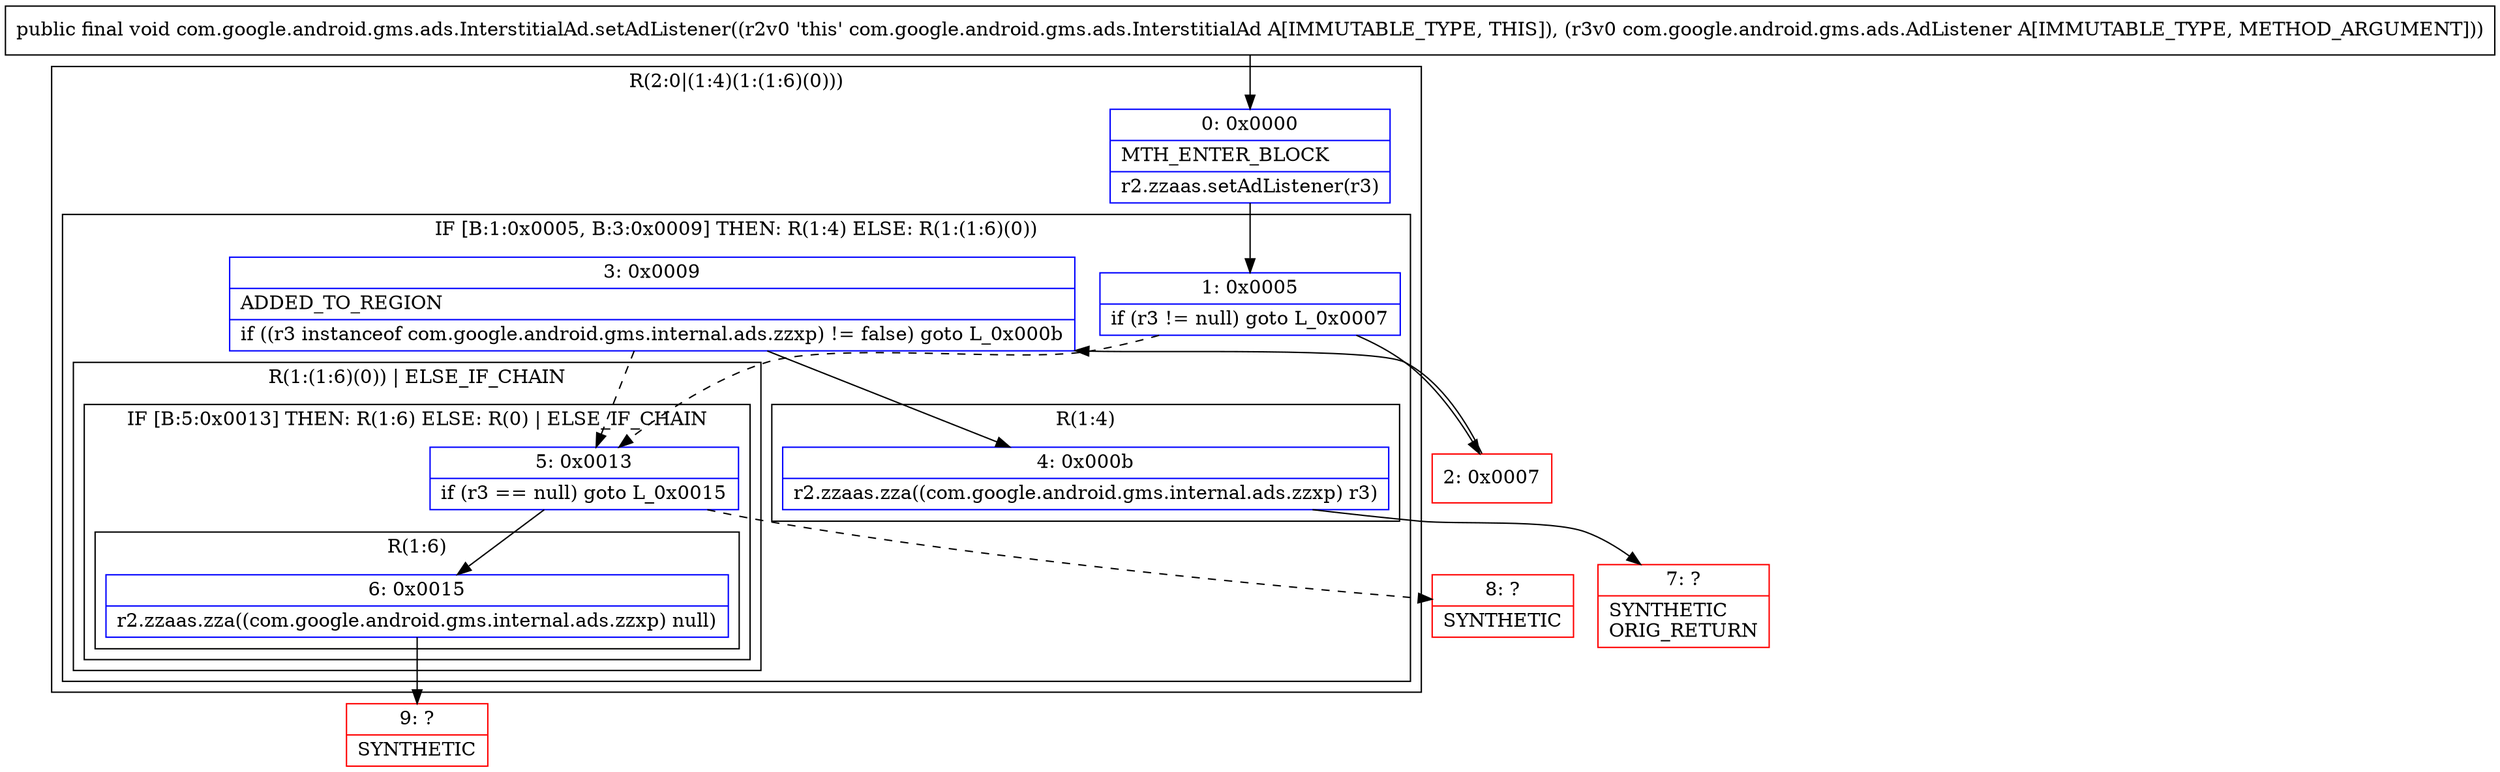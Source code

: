 digraph "CFG forcom.google.android.gms.ads.InterstitialAd.setAdListener(Lcom\/google\/android\/gms\/ads\/AdListener;)V" {
subgraph cluster_Region_1099345854 {
label = "R(2:0|(1:4)(1:(1:6)(0)))";
node [shape=record,color=blue];
Node_0 [shape=record,label="{0\:\ 0x0000|MTH_ENTER_BLOCK\l|r2.zzaas.setAdListener(r3)\l}"];
subgraph cluster_IfRegion_1131641438 {
label = "IF [B:1:0x0005, B:3:0x0009] THEN: R(1:4) ELSE: R(1:(1:6)(0))";
node [shape=record,color=blue];
Node_1 [shape=record,label="{1\:\ 0x0005|if (r3 != null) goto L_0x0007\l}"];
Node_3 [shape=record,label="{3\:\ 0x0009|ADDED_TO_REGION\l|if ((r3 instanceof com.google.android.gms.internal.ads.zzxp) != false) goto L_0x000b\l}"];
subgraph cluster_Region_1966034593 {
label = "R(1:4)";
node [shape=record,color=blue];
Node_4 [shape=record,label="{4\:\ 0x000b|r2.zzaas.zza((com.google.android.gms.internal.ads.zzxp) r3)\l}"];
}
subgraph cluster_Region_1877532646 {
label = "R(1:(1:6)(0)) | ELSE_IF_CHAIN\l";
node [shape=record,color=blue];
subgraph cluster_IfRegion_468150010 {
label = "IF [B:5:0x0013] THEN: R(1:6) ELSE: R(0) | ELSE_IF_CHAIN\l";
node [shape=record,color=blue];
Node_5 [shape=record,label="{5\:\ 0x0013|if (r3 == null) goto L_0x0015\l}"];
subgraph cluster_Region_1134448210 {
label = "R(1:6)";
node [shape=record,color=blue];
Node_6 [shape=record,label="{6\:\ 0x0015|r2.zzaas.zza((com.google.android.gms.internal.ads.zzxp) null)\l}"];
}
subgraph cluster_Region_1288391366 {
label = "R(0)";
node [shape=record,color=blue];
}
}
}
}
}
Node_2 [shape=record,color=red,label="{2\:\ 0x0007}"];
Node_7 [shape=record,color=red,label="{7\:\ ?|SYNTHETIC\lORIG_RETURN\l}"];
Node_8 [shape=record,color=red,label="{8\:\ ?|SYNTHETIC\l}"];
Node_9 [shape=record,color=red,label="{9\:\ ?|SYNTHETIC\l}"];
MethodNode[shape=record,label="{public final void com.google.android.gms.ads.InterstitialAd.setAdListener((r2v0 'this' com.google.android.gms.ads.InterstitialAd A[IMMUTABLE_TYPE, THIS]), (r3v0 com.google.android.gms.ads.AdListener A[IMMUTABLE_TYPE, METHOD_ARGUMENT])) }"];
MethodNode -> Node_0;
Node_0 -> Node_1;
Node_1 -> Node_2;
Node_1 -> Node_5[style=dashed];
Node_3 -> Node_4;
Node_3 -> Node_5[style=dashed];
Node_4 -> Node_7;
Node_5 -> Node_6;
Node_5 -> Node_8[style=dashed];
Node_6 -> Node_9;
Node_2 -> Node_3;
}

